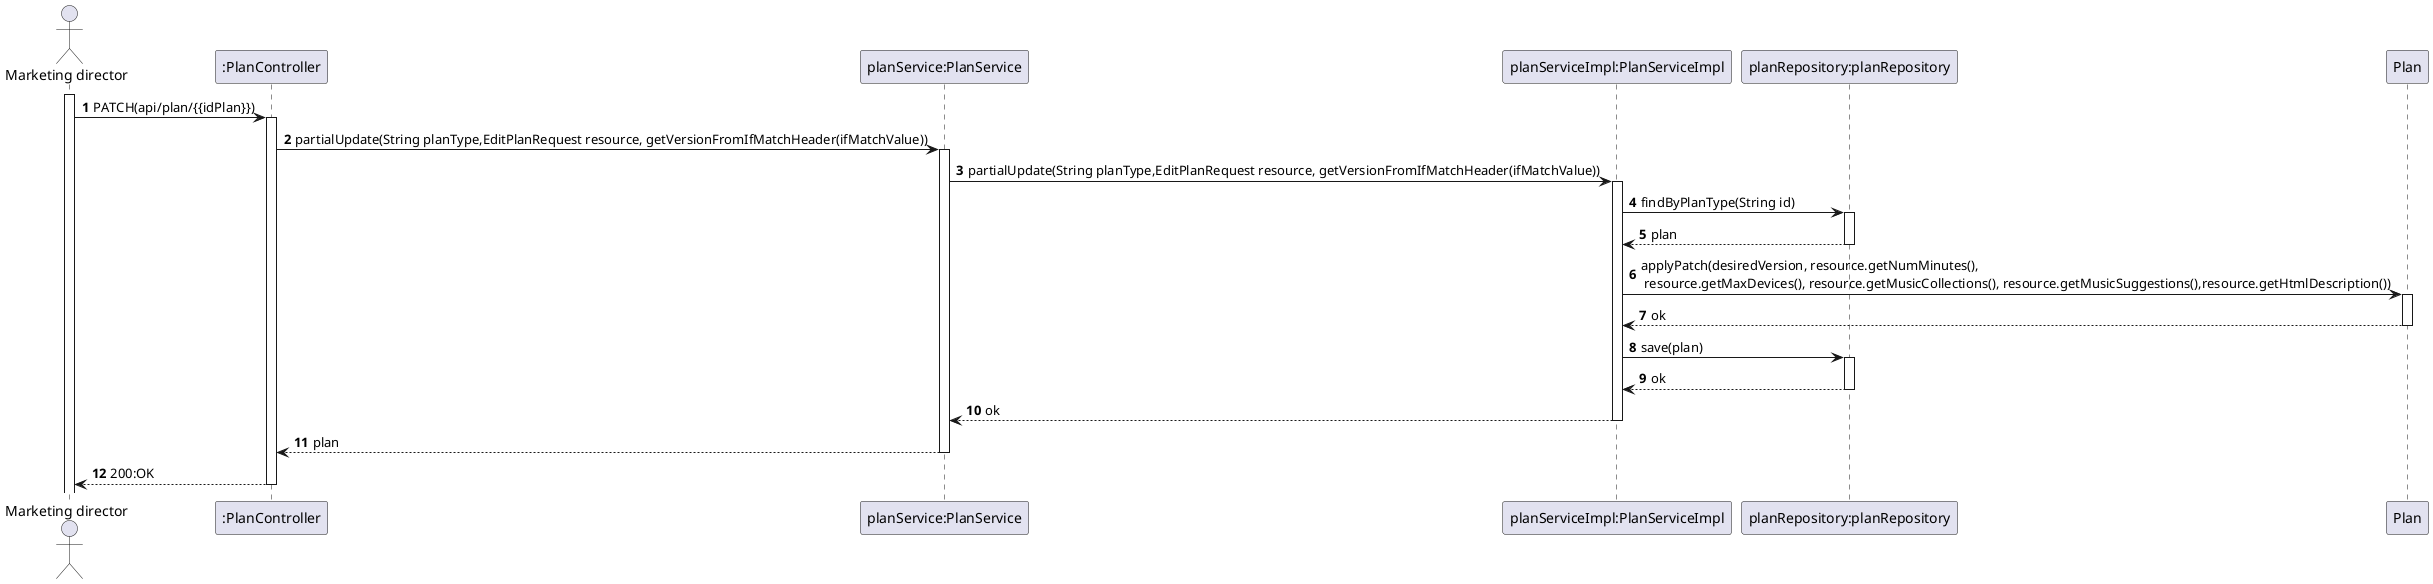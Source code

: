 @startuml
'https://plantuml.com/sequence-diagram

autoactivate on
autonumber

actor "Marketing director" as User
participant ":PlanController" as Ctrl
participant "planService:PlanService" as Service
participant "planServiceImpl:PlanServiceImpl" as Impl
participant "planRepository:planRepository" as Repo
participant "Plan" as Plan

activate User

User -> Ctrl: PATCH(api/plan/{{idPlan}})
Ctrl -> Service: partialUpdate(String planType,EditPlanRequest resource, getVersionFromIfMatchHeader(ifMatchValue))
Service -> Impl: partialUpdate(String planType,EditPlanRequest resource, getVersionFromIfMatchHeader(ifMatchValue))
Impl -> Repo: findByPlanType(String id)
Repo --> Impl: plan
Impl -> Plan: applyPatch(desiredVersion, resource.getNumMinutes(),\n resource.getMaxDevices(), resource.getMusicCollections(), resource.getMusicSuggestions(),resource.getHtmlDescription())
Plan --> Impl: ok
Impl -> Repo: save(plan)
Repo --> Impl: ok
Impl --> Service: ok
Service --> Ctrl: plan
Ctrl --> User: 200:OK
@enduml